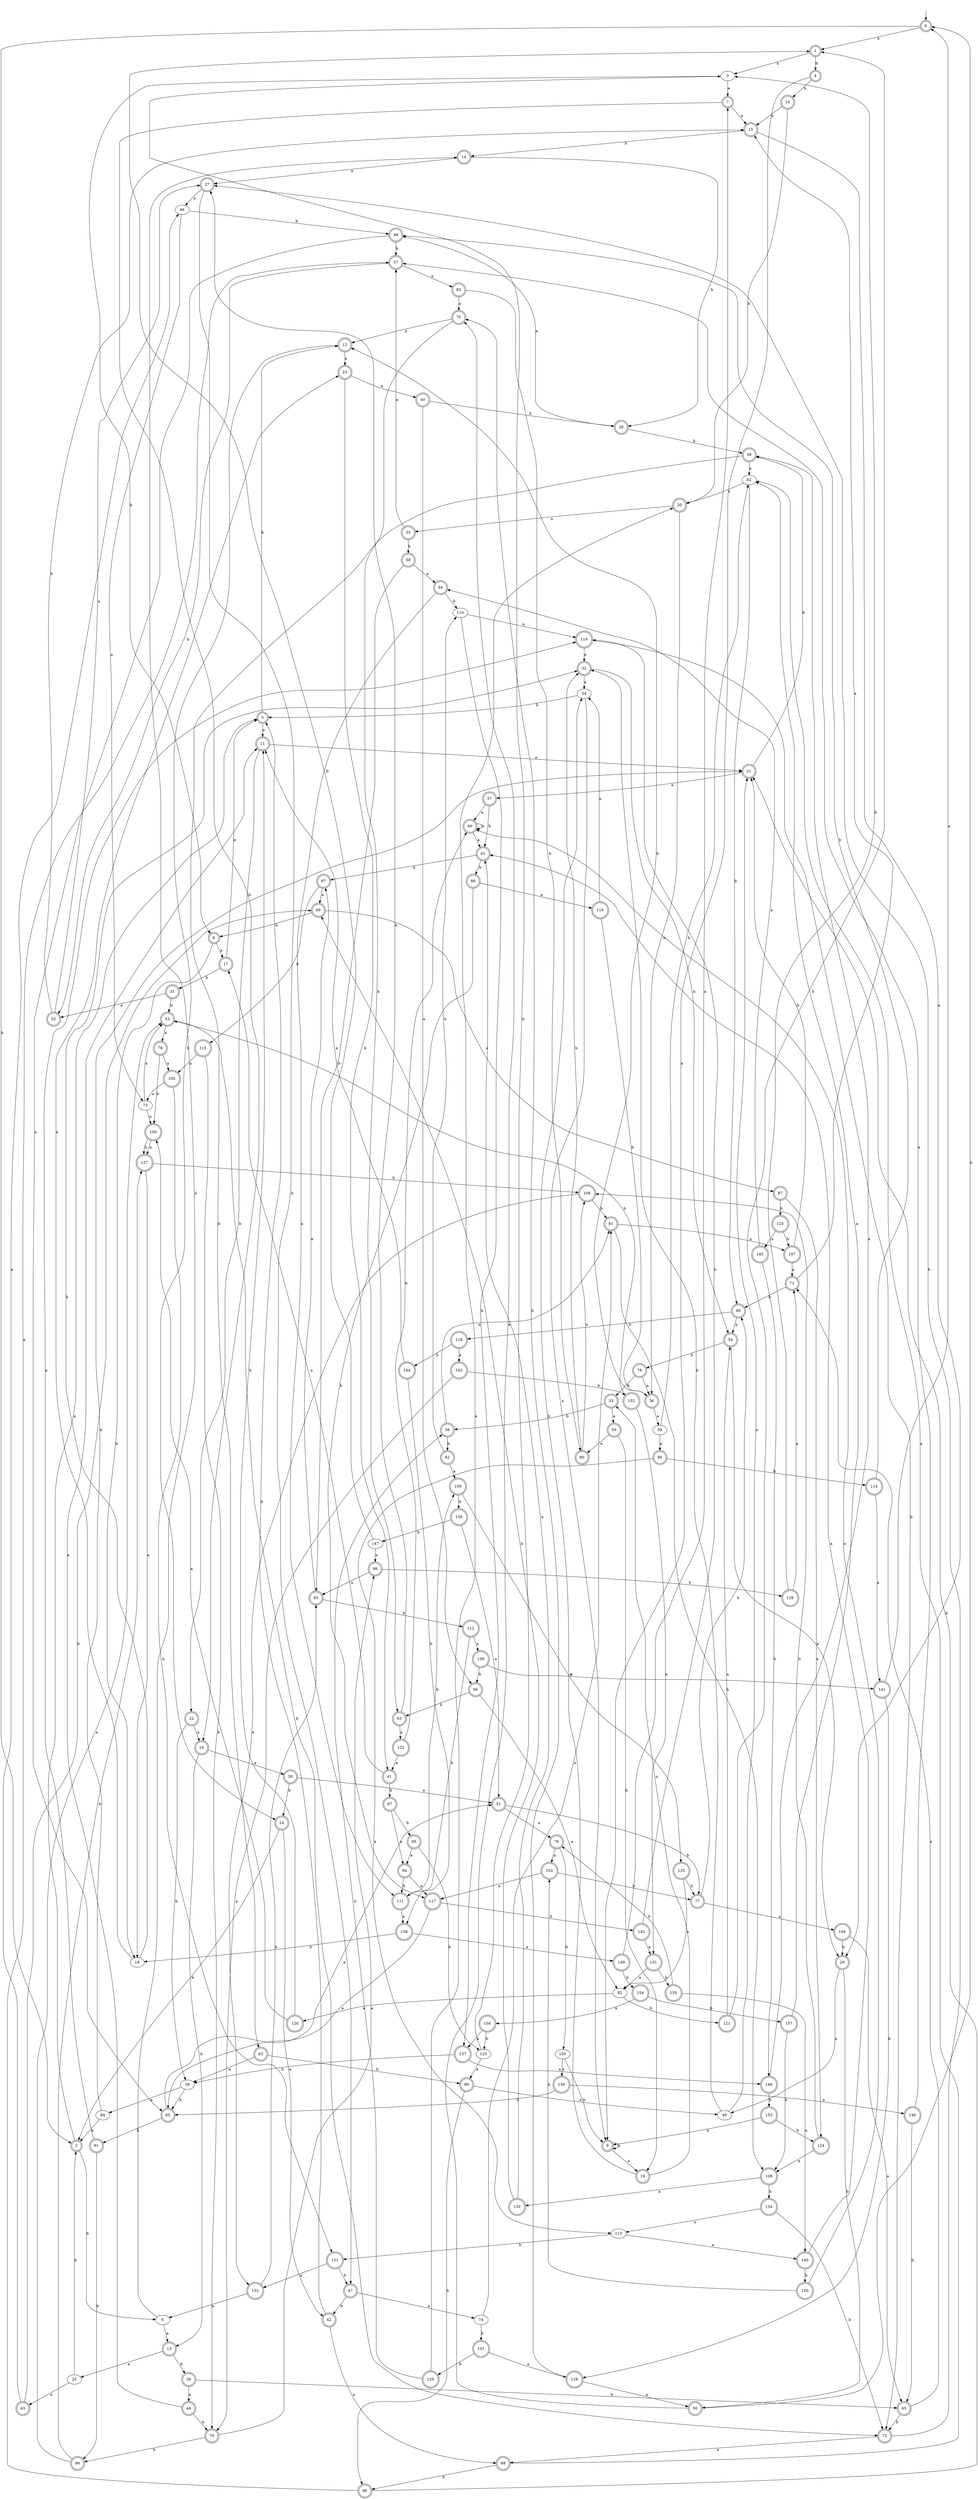 digraph RandomDFA {
  __start0 [label="", shape=none];
  __start0 -> 0 [label=""];
  0 [shape=circle] [shape=doublecircle]
  0 -> 1 [label="a"]
  0 -> 2 [label="b"]
  1 [shape=doublecircle]
  1 -> 3 [label="a"]
  1 -> 4 [label="b"]
  2 [shape=doublecircle]
  2 -> 5 [label="a"]
  2 -> 6 [label="b"]
  3
  3 -> 7 [label="a"]
  3 -> 8 [label="b"]
  4 [shape=doublecircle]
  4 -> 9 [label="a"]
  4 -> 10 [label="b"]
  5 [shape=doublecircle]
  5 -> 11 [label="a"]
  5 -> 12 [label="b"]
  6
  6 -> 13 [label="a"]
  6 -> 14 [label="b"]
  7 [shape=doublecircle]
  7 -> 15 [label="a"]
  7 -> 16 [label="b"]
  8 [shape=doublecircle]
  8 -> 17 [label="a"]
  8 -> 18 [label="b"]
  9 [shape=doublecircle]
  9 -> 19 [label="a"]
  9 -> 9 [label="b"]
  10 [shape=doublecircle]
  10 -> 15 [label="a"]
  10 -> 20 [label="b"]
  11 [shape=doublecircle]
  11 -> 21 [label="a"]
  11 -> 22 [label="b"]
  12 [shape=doublecircle]
  12 -> 23 [label="a"]
  12 -> 24 [label="b"]
  13 [shape=doublecircle]
  13 -> 25 [label="a"]
  13 -> 26 [label="b"]
  14 [shape=doublecircle]
  14 -> 27 [label="a"]
  14 -> 28 [label="b"]
  15 [shape=doublecircle]
  15 -> 29 [label="a"]
  15 -> 14 [label="b"]
  16 [shape=doublecircle]
  16 -> 30 [label="a"]
  16 -> 13 [label="b"]
  17 [shape=doublecircle]
  17 -> 5 [label="a"]
  17 -> 31 [label="b"]
  18
  18 -> 23 [label="a"]
  18 -> 32 [label="b"]
  19 [shape=doublecircle]
  19 -> 33 [label="a"]
  19 -> 34 [label="b"]
  20 [shape=doublecircle]
  20 -> 35 [label="a"]
  20 -> 36 [label="b"]
  21 [shape=doublecircle]
  21 -> 37 [label="a"]
  21 -> 38 [label="b"]
  22 [shape=doublecircle]
  22 -> 16 [label="a"]
  22 -> 39 [label="b"]
  23 [shape=doublecircle]
  23 -> 40 [label="a"]
  23 -> 41 [label="b"]
  24 [shape=doublecircle]
  24 -> 42 [label="a"]
  24 -> 2 [label="b"]
  25
  25 -> 43 [label="a"]
  25 -> 2 [label="b"]
  26 [shape=doublecircle]
  26 -> 44 [label="a"]
  26 -> 45 [label="b"]
  27 [shape=doublecircle]
  27 -> 46 [label="a"]
  27 -> 47 [label="b"]
  28 [shape=doublecircle]
  28 -> 48 [label="a"]
  28 -> 38 [label="b"]
  29 [shape=doublecircle]
  29 -> 49 [label="a"]
  29 -> 50 [label="b"]
  30 [shape=doublecircle]
  30 -> 51 [label="a"]
  30 -> 24 [label="b"]
  31 [shape=doublecircle]
  31 -> 52 [label="a"]
  31 -> 53 [label="b"]
  32 [shape=doublecircle]
  32 -> 34 [label="a"]
  32 -> 54 [label="b"]
  33 [shape=doublecircle]
  33 -> 55 [label="a"]
  33 -> 56 [label="b"]
  34
  34 -> 9 [label="a"]
  34 -> 5 [label="b"]
  35 [shape=doublecircle]
  35 -> 57 [label="a"]
  35 -> 58 [label="b"]
  36 [shape=doublecircle]
  36 -> 59 [label="a"]
  36 -> 12 [label="b"]
  37 [shape=doublecircle]
  37 -> 60 [label="a"]
  37 -> 61 [label="b"]
  38 [shape=doublecircle]
  38 -> 62 [label="a"]
  38 -> 63 [label="b"]
  39
  39 -> 64 [label="a"]
  39 -> 65 [label="b"]
  40 [shape=doublecircle]
  40 -> 66 [label="a"]
  40 -> 28 [label="b"]
  41 [shape=doublecircle]
  41 -> 17 [label="a"]
  41 -> 67 [label="b"]
  42 [shape=doublecircle]
  42 -> 68 [label="a"]
  42 -> 5 [label="b"]
  43 [shape=doublecircle]
  43 -> 46 [label="a"]
  43 -> 69 [label="b"]
  44 [shape=doublecircle]
  44 -> 11 [label="a"]
  44 -> 70 [label="b"]
  45 [shape=doublecircle]
  45 -> 71 [label="a"]
  45 -> 72 [label="b"]
  46
  46 -> 73 [label="a"]
  46 -> 48 [label="b"]
  47 [shape=doublecircle]
  47 -> 74 [label="a"]
  47 -> 42 [label="b"]
  48 [shape=doublecircle]
  48 -> 65 [label="a"]
  48 -> 57 [label="b"]
  49
  49 -> 21 [label="a"]
  49 -> 32 [label="b"]
  50 [shape=doublecircle]
  50 -> 75 [label="a"]
  50 -> 0 [label="b"]
  51 [shape=doublecircle]
  51 -> 76 [label="a"]
  51 -> 77 [label="b"]
  52 [shape=doublecircle]
  52 -> 27 [label="a"]
  52 -> 15 [label="b"]
  53 [shape=doublecircle]
  53 -> 78 [label="a"]
  53 -> 72 [label="b"]
  54 [shape=doublecircle]
  54 -> 29 [label="a"]
  54 -> 79 [label="b"]
  55 [shape=doublecircle]
  55 -> 80 [label="a"]
  55 -> 19 [label="b"]
  56 [shape=doublecircle]
  56 -> 81 [label="a"]
  56 -> 82 [label="b"]
  57 [shape=doublecircle]
  57 -> 83 [label="a"]
  57 -> 52 [label="b"]
  58 [shape=doublecircle]
  58 -> 84 [label="a"]
  58 -> 85 [label="b"]
  59
  59 -> 86 [label="a"]
  59 -> 62 [label="b"]
  60 [shape=doublecircle]
  60 -> 61 [label="a"]
  60 -> 60 [label="b"]
  61 [shape=doublecircle]
  61 -> 87 [label="a"]
  61 -> 88 [label="b"]
  62
  62 -> 20 [label="a"]
  62 -> 89 [label="b"]
  63 [shape=doublecircle]
  63 -> 39 [label="a"]
  63 -> 90 [label="b"]
  64
  64 -> 2 [label="a"]
  64 -> 21 [label="b"]
  65 [shape=doublecircle]
  65 -> 51 [label="a"]
  65 -> 91 [label="b"]
  66 [shape=doublecircle]
  66 -> 92 [label="a"]
  66 -> 93 [label="b"]
  67 [shape=doublecircle]
  67 -> 94 [label="a"]
  67 -> 95 [label="b"]
  68 [shape=doublecircle]
  68 -> 62 [label="a"]
  68 -> 96 [label="b"]
  69 [shape=doublecircle]
  69 -> 97 [label="a"]
  69 -> 8 [label="b"]
  70 [shape=doublecircle]
  70 -> 98 [label="a"]
  70 -> 99 [label="b"]
  71 [shape=doublecircle]
  71 -> 15 [label="a"]
  71 -> 89 [label="b"]
  72 [shape=doublecircle]
  72 -> 68 [label="a"]
  72 -> 27 [label="b"]
  73
  73 -> 53 [label="a"]
  73 -> 100 [label="b"]
  74
  74 -> 81 [label="a"]
  74 -> 101 [label="b"]
  75 [shape=doublecircle]
  75 -> 12 [label="a"]
  75 -> 93 [label="b"]
  76 [shape=doublecircle]
  76 -> 102 [label="a"]
  76 -> 103 [label="b"]
  77 [shape=doublecircle]
  77 -> 104 [label="a"]
  77 -> 89 [label="b"]
  78 [shape=doublecircle]
  78 -> 105 [label="a"]
  78 -> 100 [label="b"]
  79 [shape=doublecircle]
  79 -> 36 [label="a"]
  79 -> 33 [label="b"]
  80 [shape=doublecircle]
  80 -> 106 [label="a"]
  80 -> 32 [label="b"]
  81 [shape=doublecircle]
  81 -> 107 [label="a"]
  81 -> 108 [label="b"]
  82 [shape=doublecircle]
  82 -> 109 [label="a"]
  82 -> 110 [label="b"]
  83 [shape=doublecircle]
  83 -> 75 [label="a"]
  83 -> 80 [label="b"]
  84 [shape=doublecircle]
  84 -> 111 [label="a"]
  84 -> 110 [label="b"]
  85 [shape=doublecircle]
  85 -> 87 [label="a"]
  85 -> 112 [label="b"]
  86 [shape=doublecircle]
  86 -> 113 [label="a"]
  86 -> 114 [label="b"]
  87 [shape=doublecircle]
  87 -> 69 [label="a"]
  87 -> 115 [label="b"]
  88 [shape=doublecircle]
  88 -> 116 [label="a"]
  88 -> 117 [label="b"]
  89 [shape=doublecircle]
  89 -> 54 [label="a"]
  89 -> 118 [label="b"]
  90 [shape=doublecircle]
  90 -> 49 [label="a"]
  90 -> 96 [label="b"]
  91 [shape=doublecircle]
  91 -> 119 [label="a"]
  91 -> 99 [label="b"]
  92
  92 -> 120 [label="a"]
  92 -> 121 [label="b"]
  93 [shape=doublecircle]
  93 -> 122 [label="a"]
  93 -> 27 [label="b"]
  94 [shape=doublecircle]
  94 -> 117 [label="a"]
  94 -> 111 [label="b"]
  95 [shape=doublecircle]
  95 -> 94 [label="a"]
  95 -> 123 [label="b"]
  96 [shape=doublecircle]
  96 -> 57 [label="a"]
  96 -> 21 [label="b"]
  97 [shape=doublecircle]
  97 -> 124 [label="a"]
  97 -> 125 [label="b"]
  98 [shape=doublecircle]
  98 -> 85 [label="a"]
  98 -> 126 [label="b"]
  99 [shape=doublecircle]
  99 -> 53 [label="a"]
  99 -> 127 [label="b"]
  100 [shape=doublecircle]
  100 -> 127 [label="a"]
  100 -> 127 [label="b"]
  101 [shape=doublecircle]
  101 -> 128 [label="a"]
  101 -> 129 [label="b"]
  102 [shape=doublecircle]
  102 -> 117 [label="a"]
  102 -> 77 [label="b"]
  103
  103 -> 130 [label="a"]
  103 -> 9 [label="b"]
  104 [shape=doublecircle]
  104 -> 45 [label="a"]
  104 -> 29 [label="b"]
  105 [shape=doublecircle]
  105 -> 73 [label="a"]
  105 -> 131 [label="b"]
  106 [shape=doublecircle]
  106 -> 132 [label="a"]
  106 -> 81 [label="b"]
  107 [shape=doublecircle]
  107 -> 71 [label="a"]
  107 -> 21 [label="b"]
  108 [shape=doublecircle]
  108 -> 133 [label="a"]
  108 -> 134 [label="b"]
  109 [shape=doublecircle]
  109 -> 135 [label="a"]
  109 -> 136 [label="b"]
  110
  110 -> 119 [label="a"]
  110 -> 137 [label="b"]
  111 [shape=doublecircle]
  111 -> 138 [label="a"]
  111 -> 109 [label="b"]
  112 [shape=doublecircle]
  112 -> 139 [label="a"]
  112 -> 111 [label="b"]
  113
  113 -> 140 [label="a"]
  113 -> 131 [label="b"]
  114 [shape=doublecircle]
  114 -> 141 [label="a"]
  114 -> 48 [label="b"]
  115 [shape=doublecircle]
  115 -> 105 [label="a"]
  115 -> 70 [label="b"]
  116 [shape=doublecircle]
  116 -> 34 [label="a"]
  116 -> 36 [label="b"]
  117 [shape=doublecircle]
  117 -> 65 [label="a"]
  117 -> 142 [label="b"]
  118 [shape=doublecircle]
  118 -> 143 [label="a"]
  118 -> 144 [label="b"]
  119 [shape=doublecircle]
  119 -> 32 [label="a"]
  119 -> 72 [label="b"]
  120 [shape=doublecircle]
  120 -> 100 [label="a"]
  120 -> 11 [label="b"]
  121 [shape=doublecircle]
  121 -> 54 [label="a"]
  121 -> 1 [label="b"]
  122 [shape=doublecircle]
  122 -> 41 [label="a"]
  122 -> 60 [label="b"]
  123
  123 -> 90 [label="a"]
  123 -> 3 [label="b"]
  124 [shape=doublecircle]
  124 -> 108 [label="a"]
  124 -> 106 [label="b"]
  125 [shape=doublecircle]
  125 -> 145 [label="a"]
  125 -> 107 [label="b"]
  126 [shape=doublecircle]
  126 -> 71 [label="a"]
  126 -> 3 [label="b"]
  127 [shape=doublecircle]
  127 -> 18 [label="a"]
  127 -> 106 [label="b"]
  128 [shape=doublecircle]
  128 -> 50 [label="a"]
  128 -> 75 [label="b"]
  129 [shape=doublecircle]
  129 -> 20 [label="a"]
  129 -> 56 [label="b"]
  130 [shape=doublecircle]
  130 -> 146 [label="a"]
  130 -> 65 [label="b"]
  131 [shape=doublecircle]
  131 -> 132 [label="a"]
  131 -> 47 [label="b"]
  132 [shape=doublecircle]
  132 -> 6 [label="a"]
  132 -> 85 [label="b"]
  133 [shape=doublecircle]
  133 -> 61 [label="a"]
  133 -> 69 [label="b"]
  134 [shape=doublecircle]
  134 -> 113 [label="a"]
  134 -> 72 [label="b"]
  135 [shape=doublecircle]
  135 -> 92 [label="a"]
  135 -> 77 [label="b"]
  136 [shape=doublecircle]
  136 -> 51 [label="a"]
  136 -> 147 [label="b"]
  137 [shape=doublecircle]
  137 -> 148 [label="a"]
  137 -> 39 [label="b"]
  138 [shape=doublecircle]
  138 -> 149 [label="a"]
  138 -> 18 [label="b"]
  139 [shape=doublecircle]
  139 -> 141 [label="a"]
  139 -> 66 [label="b"]
  140 [shape=doublecircle]
  140 -> 61 [label="a"]
  140 -> 150 [label="b"]
  141 [shape=doublecircle]
  141 -> 0 [label="a"]
  141 -> 128 [label="b"]
  142 [shape=doublecircle]
  142 -> 151 [label="a"]
  142 -> 119 [label="b"]
  143 [shape=doublecircle]
  143 -> 70 [label="a"]
  143 -> 152 [label="b"]
  144 [shape=doublecircle]
  144 -> 11 [label="a"]
  144 -> 138 [label="b"]
  145 [shape=doublecircle]
  145 -> 84 [label="a"]
  145 -> 148 [label="b"]
  146 [shape=doublecircle]
  146 -> 57 [label="a"]
  146 -> 45 [label="b"]
  147
  147 -> 98 [label="a"]
  147 -> 1 [label="b"]
  148 [shape=doublecircle]
  148 -> 38 [label="a"]
  148 -> 153 [label="b"]
  149 [shape=doublecircle]
  149 -> 7 [label="a"]
  149 -> 154 [label="b"]
  150 [shape=doublecircle]
  150 -> 60 [label="a"]
  150 -> 102 [label="b"]
  151 [shape=doublecircle]
  151 -> 92 [label="a"]
  151 -> 155 [label="b"]
  152 [shape=doublecircle]
  152 -> 151 [label="a"]
  152 -> 53 [label="b"]
  153 [shape=doublecircle]
  153 -> 9 [label="a"]
  153 -> 124 [label="b"]
  154 [shape=doublecircle]
  154 -> 156 [label="a"]
  154 -> 157 [label="b"]
  155 [shape=doublecircle]
  155 -> 140 [label="a"]
  155 -> 76 [label="b"]
  156 [shape=doublecircle]
  156 -> 137 [label="a"]
  156 -> 123 [label="b"]
  157 [shape=doublecircle]
  157 -> 62 [label="a"]
  157 -> 108 [label="b"]
}

